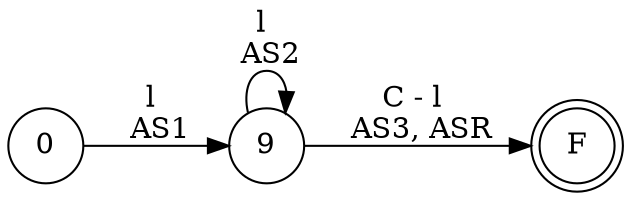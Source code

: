 digraph DFA {
    rankdir = LR;
    node [shape = circle;];
    F [shape = doublecircle;];
    
    0 -> 9 [label = "l \n AS1";];
    9 -> 9 [label = "l \n AS2";];
    9 -> F [label = "C - l \n AS3, ASR";];
}